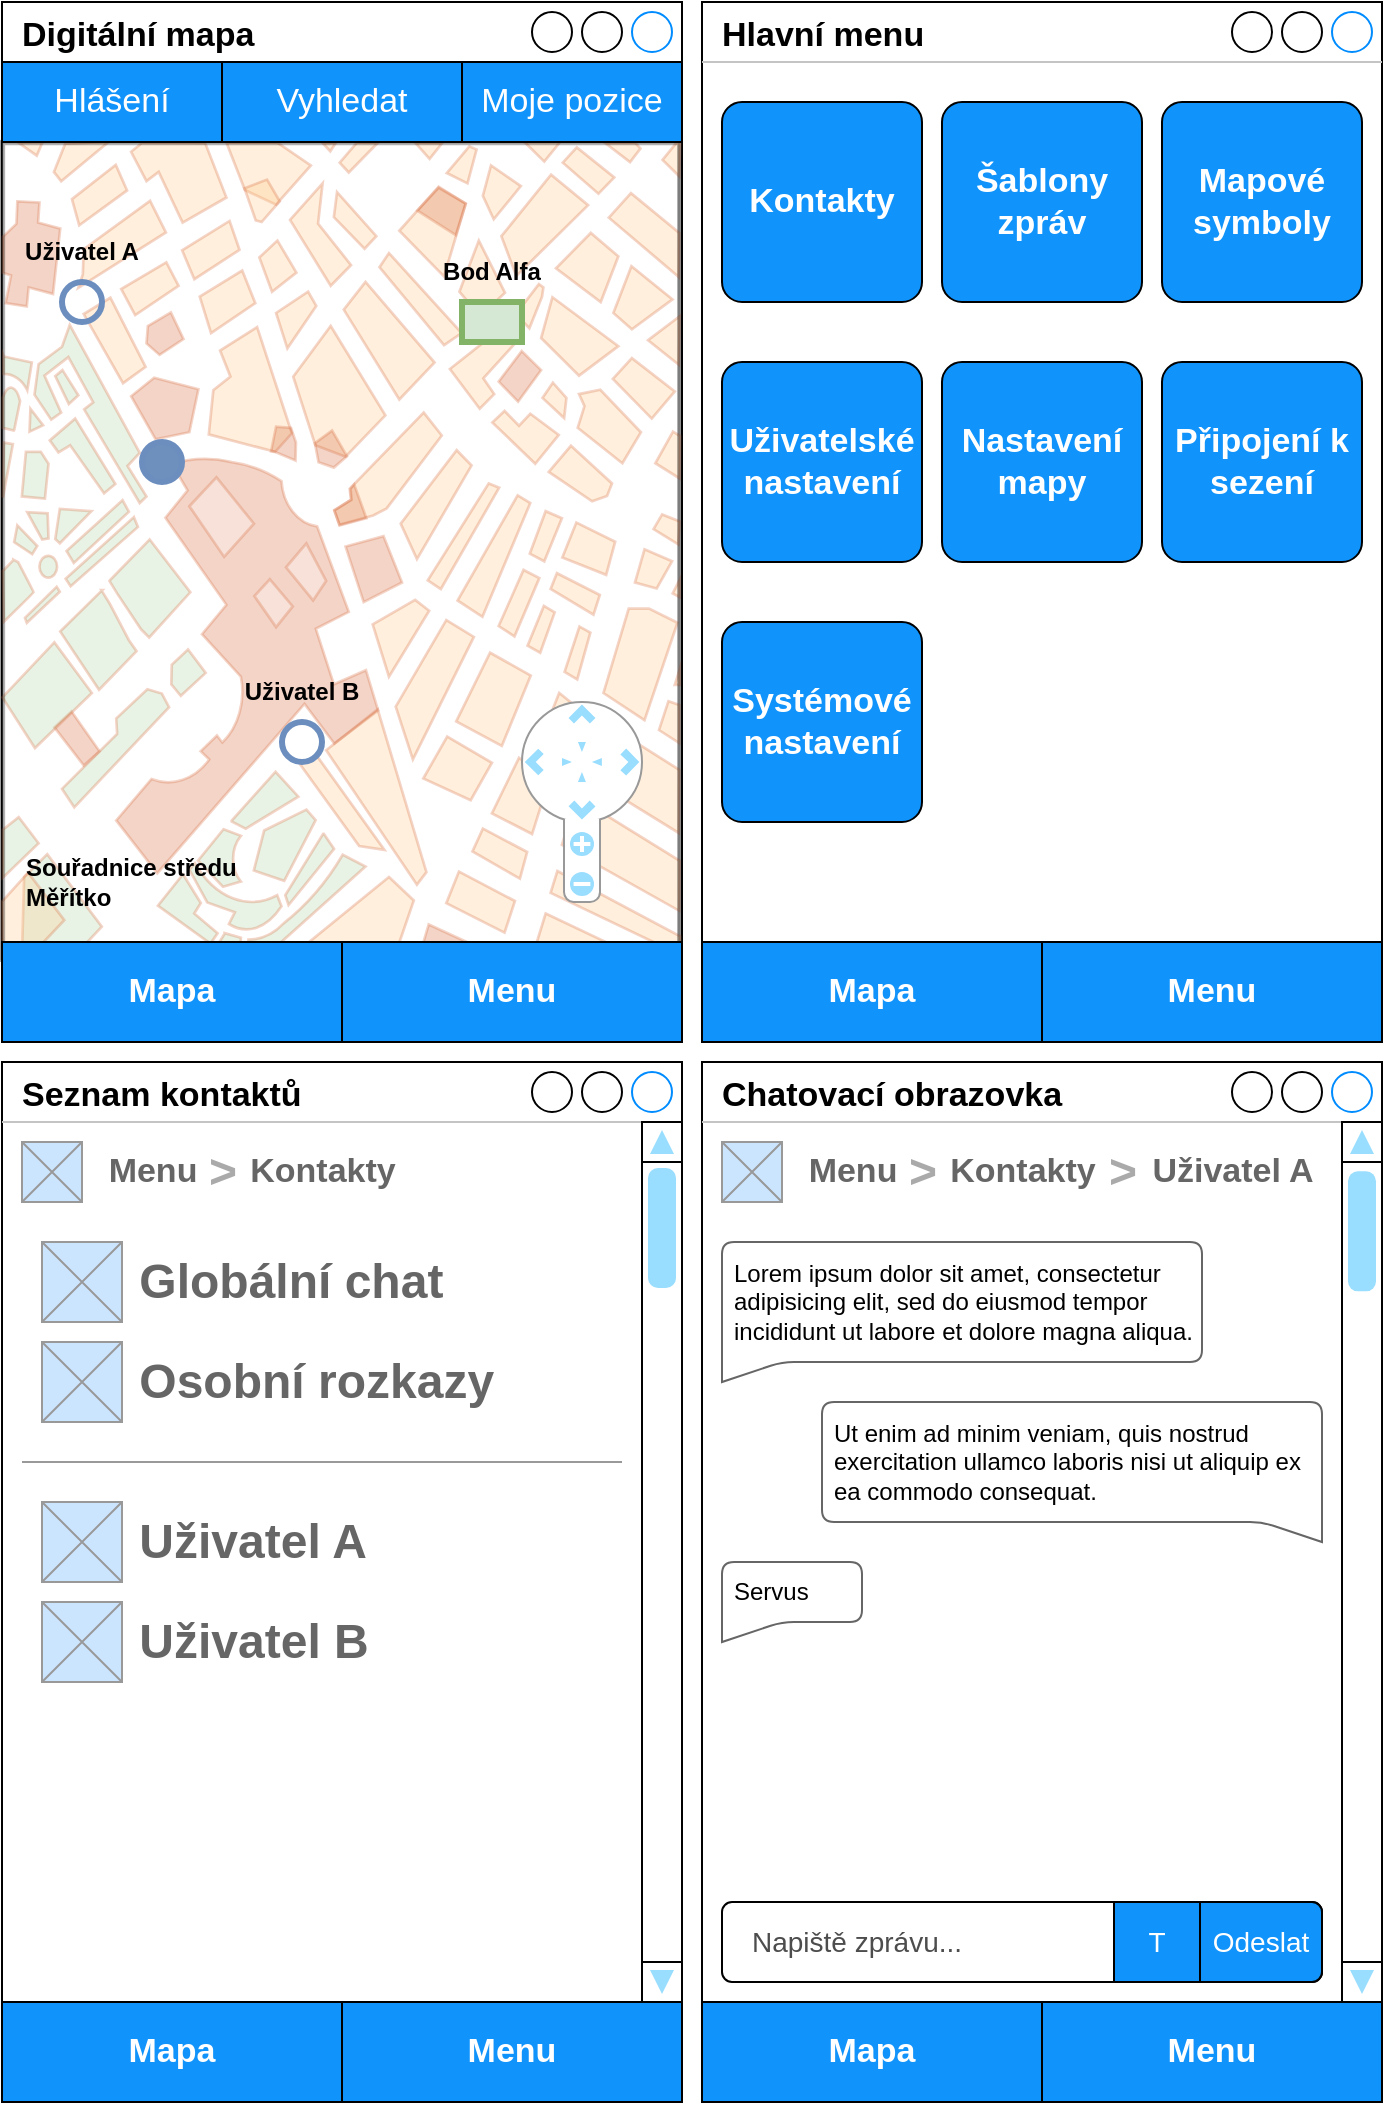 <mxfile version="22.1.13" type="device" pages="2">
  <diagram name="Stránka-1" id="wXX2trazdjOJ1I0KPVxf">
    <mxGraphModel dx="1793" dy="933" grid="1" gridSize="10" guides="1" tooltips="1" connect="1" arrows="1" fold="1" page="1" pageScale="1" pageWidth="827" pageHeight="1169" math="0" shadow="0">
      <root>
        <mxCell id="0" />
        <mxCell id="1" parent="0" />
        <mxCell id="GQ7bBWIwKiXTHCZu3XIU-1" value="&lt;b style=&quot;&quot;&gt;&lt;font color=&quot;#000000&quot;&gt;Digitální mapa&lt;/font&gt;&lt;/b&gt;" style="strokeWidth=1;shadow=0;dashed=0;align=center;html=1;shape=mxgraph.mockup.containers.window;align=left;verticalAlign=top;spacingLeft=8;strokeColor2=#008cff;strokeColor3=#c4c4c4;fontColor=#666666;mainText=;fontSize=17;labelBackgroundColor=none;whiteSpace=wrap;" parent="1" vertex="1">
          <mxGeometry width="340" height="520" as="geometry" />
        </mxCell>
        <mxCell id="GQ7bBWIwKiXTHCZu3XIU-12" value="" style="verticalLabelPosition=bottom;shadow=0;dashed=0;align=center;html=1;verticalAlign=top;strokeWidth=1;shape=mxgraph.mockup.misc.map;fontColor=default;opacity=30;" parent="1" vertex="1">
          <mxGeometry y="70" width="340" height="410" as="geometry" />
        </mxCell>
        <mxCell id="GQ7bBWIwKiXTHCZu3XIU-2" value="M" style="strokeWidth=1;shadow=0;dashed=0;align=center;html=1;shape=mxgraph.mockup.rrect;rSize=10;fillColor=#1093FA;strokeColor=default;" parent="1" vertex="1">
          <mxGeometry y="470" width="340" height="50" as="geometry" />
        </mxCell>
        <mxCell id="GQ7bBWIwKiXTHCZu3XIU-3" value="Menu" style="strokeColor=inherit;fillColor=inherit;gradientColor=inherit;strokeWidth=1;shadow=0;dashed=0;align=center;html=1;shape=mxgraph.mockup.rrect;rSize=0;fontSize=17;fontColor=#FFFFFF;fontStyle=1;resizeHeight=1;whiteSpace=wrap;" parent="GQ7bBWIwKiXTHCZu3XIU-2" vertex="1">
          <mxGeometry width="170" height="50" relative="1" as="geometry">
            <mxPoint x="170" as="offset" />
          </mxGeometry>
        </mxCell>
        <mxCell id="GQ7bBWIwKiXTHCZu3XIU-7" value="Mapa" style="strokeColor=inherit;fillColor=inherit;gradientColor=inherit;strokeWidth=1;shadow=0;dashed=0;align=center;html=1;shape=mxgraph.mockup.rrect;rSize=0;fontSize=17;fontColor=#FFFFFF;fontStyle=1;resizeHeight=1;whiteSpace=wrap;" parent="GQ7bBWIwKiXTHCZu3XIU-2" vertex="1">
          <mxGeometry width="170" height="50" as="geometry" />
        </mxCell>
        <mxCell id="GQ7bBWIwKiXTHCZu3XIU-8" value="" style="verticalLabelPosition=bottom;shadow=0;dashed=0;align=center;html=1;verticalAlign=top;strokeWidth=1;shape=mxgraph.mockup.navigation.mapNavigator;fillColor2=#99ddff;strokeColor2=none;strokeColor3=#ffffff;strokeColor=#999999;" parent="1" vertex="1">
          <mxGeometry x="260" y="350" width="60" height="100" as="geometry" />
        </mxCell>
        <mxCell id="GQ7bBWIwKiXTHCZu3XIU-26" value="Souřadnice středu&lt;br&gt;Měřítko" style="text;html=1;strokeColor=none;fillColor=none;align=left;verticalAlign=middle;whiteSpace=wrap;rounded=0;fontStyle=1" parent="1" vertex="1">
          <mxGeometry x="10" y="420" width="110" height="40" as="geometry" />
        </mxCell>
        <mxCell id="GQ7bBWIwKiXTHCZu3XIU-18" value="" style="strokeWidth=1;shadow=0;dashed=0;align=center;html=1;shape=mxgraph.mockup.forms.rrect;rSize=0;strokeColor=none;fillColor=#1093fa;fontColor=#FFFFFF;" parent="1" vertex="1">
          <mxGeometry y="30" width="340" height="40" as="geometry" />
        </mxCell>
        <mxCell id="GQ7bBWIwKiXTHCZu3XIU-19" value="Hlášení" style="strokeColor=default;fillColor=inherit;gradientColor=inherit;strokeWidth=1;shadow=0;dashed=0;align=center;html=1;shape=mxgraph.mockup.forms.rrect;rSize=0;fontSize=17;fontColor=#FFFFFF;whiteSpace=wrap;" parent="GQ7bBWIwKiXTHCZu3XIU-18" vertex="1">
          <mxGeometry width="110" height="40" as="geometry" />
        </mxCell>
        <mxCell id="GQ7bBWIwKiXTHCZu3XIU-20" value="Vyhledat" style="strokeColor=default;fillColor=inherit;gradientColor=inherit;strokeWidth=1;shadow=0;dashed=0;align=center;html=1;shape=mxgraph.mockup.forms.rrect;rSize=0;fontSize=17;fontColor=#FFFFFF;whiteSpace=wrap;" parent="GQ7bBWIwKiXTHCZu3XIU-18" vertex="1">
          <mxGeometry x="110" width="120" height="40" as="geometry" />
        </mxCell>
        <mxCell id="GQ7bBWIwKiXTHCZu3XIU-21" value="Moje pozice" style="strokeColor=default;fillColor=inherit;gradientColor=inherit;strokeWidth=1;shadow=0;dashed=0;align=center;html=1;shape=mxgraph.mockup.forms.rrect;rSize=0;fontSize=17;fontColor=#FFFFFF;whiteSpace=wrap;" parent="GQ7bBWIwKiXTHCZu3XIU-18" vertex="1">
          <mxGeometry x="230" width="110" height="40" as="geometry" />
        </mxCell>
        <mxCell id="GQ7bBWIwKiXTHCZu3XIU-27" value="" style="ellipse;whiteSpace=wrap;html=1;aspect=fixed;fillColor=#6d90bc;strokeColor=#6c8ebf;strokeWidth=3;" parent="1" vertex="1">
          <mxGeometry x="70" y="220" width="20" height="20" as="geometry" />
        </mxCell>
        <mxCell id="GQ7bBWIwKiXTHCZu3XIU-28" value="" style="ellipse;whiteSpace=wrap;html=1;aspect=fixed;fillColor=default;strokeColor=#6c8ebf;strokeWidth=3;" parent="1" vertex="1">
          <mxGeometry x="140" y="360" width="20" height="20" as="geometry" />
        </mxCell>
        <mxCell id="GQ7bBWIwKiXTHCZu3XIU-29" value="" style="ellipse;whiteSpace=wrap;html=1;aspect=fixed;fillColor=none;strokeColor=#6c8ebf;strokeWidth=3;" parent="1" vertex="1">
          <mxGeometry x="30" y="140" width="20" height="20" as="geometry" />
        </mxCell>
        <mxCell id="GQ7bBWIwKiXTHCZu3XIU-30" value="" style="rounded=0;whiteSpace=wrap;html=1;fillColor=#d5e8d4;strokeColor=#82b366;strokeWidth=3;" parent="1" vertex="1">
          <mxGeometry x="230" y="150" width="30" height="20" as="geometry" />
        </mxCell>
        <mxCell id="GQ7bBWIwKiXTHCZu3XIU-31" value="Uživatel A" style="text;html=1;strokeColor=none;fillColor=none;align=center;verticalAlign=middle;whiteSpace=wrap;rounded=0;fontStyle=1" parent="1" vertex="1">
          <mxGeometry x="10" y="110" width="60" height="30" as="geometry" />
        </mxCell>
        <mxCell id="GQ7bBWIwKiXTHCZu3XIU-32" value="Uživatel B" style="text;html=1;strokeColor=none;fillColor=none;align=center;verticalAlign=middle;whiteSpace=wrap;rounded=0;fontStyle=1" parent="1" vertex="1">
          <mxGeometry x="120" y="330" width="60" height="30" as="geometry" />
        </mxCell>
        <mxCell id="GQ7bBWIwKiXTHCZu3XIU-33" value="Bod Alfa" style="text;html=1;strokeColor=none;fillColor=none;align=center;verticalAlign=middle;whiteSpace=wrap;rounded=0;fontStyle=1" parent="1" vertex="1">
          <mxGeometry x="215" y="120" width="60" height="30" as="geometry" />
        </mxCell>
        <mxCell id="IEfjwR9wJfI03sF2gvPT-1" value="&lt;b style=&quot;&quot;&gt;&lt;font color=&quot;#000000&quot;&gt;Hlavní menu&lt;/font&gt;&lt;/b&gt;" style="strokeWidth=1;shadow=0;dashed=0;align=center;html=1;shape=mxgraph.mockup.containers.window;align=left;verticalAlign=top;spacingLeft=8;strokeColor2=#008cff;strokeColor3=#c4c4c4;fontColor=#666666;mainText=;fontSize=17;labelBackgroundColor=none;whiteSpace=wrap;" parent="1" vertex="1">
          <mxGeometry x="350" width="340" height="520" as="geometry" />
        </mxCell>
        <mxCell id="IEfjwR9wJfI03sF2gvPT-2" value="" style="strokeWidth=1;shadow=0;dashed=0;align=center;html=1;shape=mxgraph.mockup.rrect;rSize=10;fillColor=#1093FA;strokeColor=default;" parent="1" vertex="1">
          <mxGeometry x="350" y="470" width="340" height="50" as="geometry" />
        </mxCell>
        <mxCell id="IEfjwR9wJfI03sF2gvPT-3" value="Menu" style="strokeColor=inherit;fillColor=inherit;gradientColor=inherit;strokeWidth=1;shadow=0;dashed=0;align=center;html=1;shape=mxgraph.mockup.rrect;rSize=0;fontSize=17;fontColor=#FFFFFF;fontStyle=1;resizeHeight=1;whiteSpace=wrap;" parent="IEfjwR9wJfI03sF2gvPT-2" vertex="1">
          <mxGeometry width="170" height="50" relative="1" as="geometry">
            <mxPoint x="170" as="offset" />
          </mxGeometry>
        </mxCell>
        <mxCell id="IEfjwR9wJfI03sF2gvPT-4" value="Mapa" style="strokeColor=inherit;fillColor=inherit;gradientColor=inherit;strokeWidth=1;shadow=0;dashed=0;align=center;html=1;shape=mxgraph.mockup.rrect;rSize=0;fontSize=17;fontColor=#FFFFFF;fontStyle=1;resizeHeight=1;whiteSpace=wrap;" parent="IEfjwR9wJfI03sF2gvPT-2" vertex="1">
          <mxGeometry width="170" height="50" as="geometry" />
        </mxCell>
        <mxCell id="IEfjwR9wJfI03sF2gvPT-5" value="Kontakty" style="strokeWidth=1;shadow=0;dashed=0;align=center;html=1;shape=mxgraph.mockup.buttons.button;strokeColor=default;fontColor=#ffffff;mainText=;buttonStyle=round;fontSize=17;fontStyle=1;fillColor=#1093FA;whiteSpace=wrap;" parent="1" vertex="1">
          <mxGeometry x="360" y="50" width="100" height="100" as="geometry" />
        </mxCell>
        <mxCell id="IEfjwR9wJfI03sF2gvPT-6" value="Šablony zpráv" style="strokeWidth=1;shadow=0;dashed=0;align=center;html=1;shape=mxgraph.mockup.buttons.button;strokeColor=default;fontColor=#ffffff;mainText=;buttonStyle=round;fontSize=17;fontStyle=1;fillColor=#1093FA;whiteSpace=wrap;" parent="1" vertex="1">
          <mxGeometry x="470" y="50" width="100" height="100" as="geometry" />
        </mxCell>
        <mxCell id="IEfjwR9wJfI03sF2gvPT-7" value="Mapové symboly" style="strokeWidth=1;shadow=0;dashed=0;align=center;html=1;shape=mxgraph.mockup.buttons.button;strokeColor=default;fontColor=#ffffff;mainText=;buttonStyle=round;fontSize=17;fontStyle=1;fillColor=#1093FA;whiteSpace=wrap;" parent="1" vertex="1">
          <mxGeometry x="580" y="50" width="100" height="100" as="geometry" />
        </mxCell>
        <mxCell id="IEfjwR9wJfI03sF2gvPT-8" value="Uživatelské nastavení" style="strokeWidth=1;shadow=0;dashed=0;align=center;html=1;shape=mxgraph.mockup.buttons.button;strokeColor=default;fontColor=#ffffff;mainText=;buttonStyle=round;fontSize=17;fontStyle=1;fillColor=#1093FA;whiteSpace=wrap;" parent="1" vertex="1">
          <mxGeometry x="360" y="180" width="100" height="100" as="geometry" />
        </mxCell>
        <mxCell id="IEfjwR9wJfI03sF2gvPT-9" value="Nastavení mapy" style="strokeWidth=1;shadow=0;dashed=0;align=center;html=1;shape=mxgraph.mockup.buttons.button;strokeColor=default;fontColor=#ffffff;mainText=;buttonStyle=round;fontSize=17;fontStyle=1;fillColor=#1093FA;whiteSpace=wrap;" parent="1" vertex="1">
          <mxGeometry x="470" y="180" width="100" height="100" as="geometry" />
        </mxCell>
        <mxCell id="IEfjwR9wJfI03sF2gvPT-10" value="Připojení k sezení" style="strokeWidth=1;shadow=0;dashed=0;align=center;html=1;shape=mxgraph.mockup.buttons.button;strokeColor=default;fontColor=#ffffff;mainText=;buttonStyle=round;fontSize=17;fontStyle=1;fillColor=#1093FA;whiteSpace=wrap;" parent="1" vertex="1">
          <mxGeometry x="580" y="180" width="100" height="100" as="geometry" />
        </mxCell>
        <mxCell id="IEfjwR9wJfI03sF2gvPT-11" value="Systémové nastavení" style="strokeWidth=1;shadow=0;dashed=0;align=center;html=1;shape=mxgraph.mockup.buttons.button;strokeColor=default;fontColor=#ffffff;mainText=;buttonStyle=round;fontSize=17;fontStyle=1;fillColor=#1093FA;whiteSpace=wrap;" parent="1" vertex="1">
          <mxGeometry x="360" y="310" width="100" height="100" as="geometry" />
        </mxCell>
        <mxCell id="JDTrWuSzX2jGv_kYJbEN-19" value="&lt;b style=&quot;&quot;&gt;&lt;font color=&quot;#000000&quot;&gt;Seznam kontaktů&lt;/font&gt;&lt;/b&gt;" style="strokeWidth=1;shadow=0;dashed=0;align=center;html=1;shape=mxgraph.mockup.containers.window;align=left;verticalAlign=top;spacingLeft=8;strokeColor2=#008cff;strokeColor3=#c4c4c4;fontColor=#666666;mainText=;fontSize=17;labelBackgroundColor=none;whiteSpace=wrap;strokeColor=default;" parent="1" vertex="1">
          <mxGeometry y="530" width="340" height="520" as="geometry" />
        </mxCell>
        <mxCell id="JDTrWuSzX2jGv_kYJbEN-20" value="" style="verticalLabelPosition=bottom;shadow=0;dashed=0;align=center;html=1;verticalAlign=top;strokeWidth=1;shape=mxgraph.mockup.navigation.scrollBar;strokeColor=default;barPos=99.118;fillColor2=#99ddff;strokeColor2=none;direction=north;" parent="1" vertex="1">
          <mxGeometry x="320" y="560" width="20" height="440" as="geometry" />
        </mxCell>
        <mxCell id="JDTrWuSzX2jGv_kYJbEN-21" value="" style="strokeWidth=1;shadow=0;dashed=0;align=center;html=1;shape=mxgraph.mockup.rrect;rSize=10;fillColor=#1093FA;strokeColor=default;" parent="1" vertex="1">
          <mxGeometry y="1000" width="340" height="50" as="geometry" />
        </mxCell>
        <mxCell id="JDTrWuSzX2jGv_kYJbEN-22" value="Menu" style="strokeColor=inherit;fillColor=inherit;gradientColor=inherit;strokeWidth=1;shadow=0;dashed=0;align=center;html=1;shape=mxgraph.mockup.rrect;rSize=0;fontSize=17;fontColor=#FFFFFF;fontStyle=1;resizeHeight=1;whiteSpace=wrap;" parent="JDTrWuSzX2jGv_kYJbEN-21" vertex="1">
          <mxGeometry width="170" height="50" relative="1" as="geometry">
            <mxPoint x="170" as="offset" />
          </mxGeometry>
        </mxCell>
        <mxCell id="JDTrWuSzX2jGv_kYJbEN-23" value="Mapa" style="strokeColor=inherit;fillColor=inherit;gradientColor=inherit;strokeWidth=1;shadow=0;dashed=0;align=center;html=1;shape=mxgraph.mockup.rrect;rSize=0;fontSize=17;fontColor=#FFFFFF;fontStyle=1;resizeHeight=1;whiteSpace=wrap;" parent="JDTrWuSzX2jGv_kYJbEN-21" vertex="1">
          <mxGeometry width="170" height="50" as="geometry" />
        </mxCell>
        <mxCell id="JDTrWuSzX2jGv_kYJbEN-24" value="Menu" style="strokeWidth=1;shadow=0;dashed=0;align=center;html=1;shape=mxgraph.mockup.navigation.anchor;fontSize=17;fontColor=#666666;fontStyle=1;" parent="1" vertex="1">
          <mxGeometry x="50" y="570" width="50" height="30" as="geometry" />
        </mxCell>
        <mxCell id="JDTrWuSzX2jGv_kYJbEN-25" value="&gt;" style="strokeWidth=1;shadow=0;dashed=0;align=center;html=1;shape=mxgraph.mockup.navigation.anchor;fontSize=24;fontColor=#aaaaaa;fontStyle=1;" parent="1" vertex="1">
          <mxGeometry x="100" y="570" width="20" height="30" as="geometry" />
        </mxCell>
        <mxCell id="JDTrWuSzX2jGv_kYJbEN-26" value="Kontakty" style="strokeWidth=1;shadow=0;dashed=0;align=center;html=1;shape=mxgraph.mockup.navigation.anchor;fontSize=17;fontColor=#666666;fontStyle=1;" parent="1" vertex="1">
          <mxGeometry x="120" y="570" width="80" height="30" as="geometry" />
        </mxCell>
        <mxCell id="JDTrWuSzX2jGv_kYJbEN-27" value="" style="verticalLabelPosition=bottom;shadow=0;dashed=0;align=center;html=1;verticalAlign=top;strokeWidth=1;shape=mxgraph.mockup.graphics.simpleIcon;strokeColor=#999999;fillColor=#CCE5FF;" parent="1" vertex="1">
          <mxGeometry x="10" y="570" width="30" height="30" as="geometry" />
        </mxCell>
        <mxCell id="JDTrWuSzX2jGv_kYJbEN-28" value="" style="verticalLabelPosition=bottom;shadow=0;dashed=0;align=center;html=1;verticalAlign=top;strokeWidth=1;shape=mxgraph.mockup.graphics.simpleIcon;strokeColor=#999999;fillColor=#CCE5FF;" parent="1" vertex="1">
          <mxGeometry x="20" y="620" width="40" height="40" as="geometry" />
        </mxCell>
        <mxCell id="JDTrWuSzX2jGv_kYJbEN-29" value="&amp;nbsp;Globální chat" style="text;html=1;strokeColor=none;fillColor=none;align=left;verticalAlign=middle;whiteSpace=wrap;rounded=0;fontStyle=1;fontSize=24;fontColor=#666666;" parent="1" vertex="1">
          <mxGeometry x="60" y="620" width="240" height="40" as="geometry" />
        </mxCell>
        <mxCell id="JDTrWuSzX2jGv_kYJbEN-30" value="" style="verticalLabelPosition=bottom;shadow=0;dashed=0;align=center;html=1;verticalAlign=top;strokeWidth=1;shape=mxgraph.mockup.graphics.simpleIcon;strokeColor=#999999;fillColor=#CCE5FF;" parent="1" vertex="1">
          <mxGeometry x="20" y="670" width="40" height="40" as="geometry" />
        </mxCell>
        <mxCell id="JDTrWuSzX2jGv_kYJbEN-31" value="&amp;nbsp;Osobní rozkazy" style="text;html=1;strokeColor=none;fillColor=none;align=left;verticalAlign=middle;whiteSpace=wrap;rounded=0;fontStyle=1;fontSize=24;fontColor=#666666;" parent="1" vertex="1">
          <mxGeometry x="60" y="670" width="240" height="40" as="geometry" />
        </mxCell>
        <mxCell id="JDTrWuSzX2jGv_kYJbEN-32" value="" style="verticalLabelPosition=bottom;shadow=0;dashed=0;align=center;html=1;verticalAlign=top;strokeWidth=1;shape=mxgraph.mockup.markup.line;strokeColor=#999999;" parent="1" vertex="1">
          <mxGeometry x="10" y="720" width="300" height="20" as="geometry" />
        </mxCell>
        <mxCell id="JDTrWuSzX2jGv_kYJbEN-33" value="" style="verticalLabelPosition=bottom;shadow=0;dashed=0;align=center;html=1;verticalAlign=top;strokeWidth=1;shape=mxgraph.mockup.graphics.simpleIcon;strokeColor=#999999;fillColor=#CCE5FF;" parent="1" vertex="1">
          <mxGeometry x="20" y="750" width="40" height="40" as="geometry" />
        </mxCell>
        <mxCell id="JDTrWuSzX2jGv_kYJbEN-34" value="&amp;nbsp;Uživatel A" style="text;html=1;strokeColor=none;fillColor=none;align=left;verticalAlign=middle;whiteSpace=wrap;rounded=0;fontStyle=1;fontSize=24;fontColor=#666666;" parent="1" vertex="1">
          <mxGeometry x="60" y="750" width="240" height="40" as="geometry" />
        </mxCell>
        <mxCell id="JDTrWuSzX2jGv_kYJbEN-35" value="" style="verticalLabelPosition=bottom;shadow=0;dashed=0;align=center;html=1;verticalAlign=top;strokeWidth=1;shape=mxgraph.mockup.graphics.simpleIcon;strokeColor=#999999;fillColor=#CCE5FF;" parent="1" vertex="1">
          <mxGeometry x="20" y="800" width="40" height="40" as="geometry" />
        </mxCell>
        <mxCell id="JDTrWuSzX2jGv_kYJbEN-36" value="&amp;nbsp;Uživatel B" style="text;html=1;strokeColor=none;fillColor=none;align=left;verticalAlign=middle;whiteSpace=wrap;rounded=0;fontStyle=1;fontSize=24;fontColor=#666666;" parent="1" vertex="1">
          <mxGeometry x="60" y="800" width="240" height="40" as="geometry" />
        </mxCell>
        <mxCell id="IhkZbZOMqd7OkXrAbszF-1" value="&lt;b&gt;&lt;font color=&quot;#000000&quot;&gt;Chatovací obrazovka&lt;/font&gt;&lt;/b&gt;" style="strokeWidth=1;shadow=0;dashed=0;align=center;html=1;shape=mxgraph.mockup.containers.window;align=left;verticalAlign=top;spacingLeft=8;strokeColor2=#008cff;strokeColor3=#c4c4c4;fontColor=#666666;mainText=;fontSize=17;labelBackgroundColor=none;whiteSpace=wrap;" parent="1" vertex="1">
          <mxGeometry x="350" y="530" width="340" height="520" as="geometry" />
        </mxCell>
        <mxCell id="IhkZbZOMqd7OkXrAbszF-2" value="" style="strokeWidth=1;shadow=0;dashed=0;align=center;html=1;shape=mxgraph.mockup.rrect;rSize=10;fillColor=#1093FA;strokeColor=default;fontColor=#FFFFFF;" parent="1" vertex="1">
          <mxGeometry x="350" y="1000" width="340" height="50" as="geometry" />
        </mxCell>
        <mxCell id="IhkZbZOMqd7OkXrAbszF-3" value="Menu" style="strokeColor=inherit;fillColor=inherit;gradientColor=inherit;strokeWidth=1;shadow=0;dashed=0;align=center;html=1;shape=mxgraph.mockup.rrect;rSize=0;fontSize=17;fontColor=#FFFFFF;fontStyle=1;resizeHeight=1;whiteSpace=wrap;" parent="IhkZbZOMqd7OkXrAbszF-2" vertex="1">
          <mxGeometry width="170" height="50" relative="1" as="geometry">
            <mxPoint x="170" as="offset" />
          </mxGeometry>
        </mxCell>
        <mxCell id="IhkZbZOMqd7OkXrAbszF-4" value="Mapa" style="strokeColor=inherit;fillColor=inherit;gradientColor=inherit;strokeWidth=1;shadow=0;dashed=0;align=center;html=1;shape=mxgraph.mockup.rrect;rSize=0;fontSize=17;fontColor=#FFFFFF;fontStyle=1;resizeHeight=1;whiteSpace=wrap;" parent="IhkZbZOMqd7OkXrAbszF-2" vertex="1">
          <mxGeometry width="170" height="50" as="geometry" />
        </mxCell>
        <mxCell id="IhkZbZOMqd7OkXrAbszF-5" value="Menu" style="strokeWidth=1;shadow=0;dashed=0;align=center;html=1;shape=mxgraph.mockup.navigation.anchor;fontSize=17;fontColor=#666666;fontStyle=1;" parent="1" vertex="1">
          <mxGeometry x="400" y="570" width="50" height="30" as="geometry" />
        </mxCell>
        <mxCell id="IhkZbZOMqd7OkXrAbszF-6" value="&gt;" style="strokeWidth=1;shadow=0;dashed=0;align=center;html=1;shape=mxgraph.mockup.navigation.anchor;fontSize=24;fontColor=#aaaaaa;fontStyle=1;" parent="1" vertex="1">
          <mxGeometry x="450" y="570" width="20" height="30" as="geometry" />
        </mxCell>
        <mxCell id="IhkZbZOMqd7OkXrAbszF-7" value="Kontakty" style="strokeWidth=1;shadow=0;dashed=0;align=center;html=1;shape=mxgraph.mockup.navigation.anchor;fontSize=17;fontColor=#666666;fontStyle=1;" parent="1" vertex="1">
          <mxGeometry x="470" y="570" width="80" height="30" as="geometry" />
        </mxCell>
        <mxCell id="IhkZbZOMqd7OkXrAbszF-8" value="&gt;" style="strokeWidth=1;shadow=0;dashed=0;align=center;html=1;shape=mxgraph.mockup.navigation.anchor;fontSize=24;fontColor=#aaaaaa;fontStyle=1;" parent="1" vertex="1">
          <mxGeometry x="550" y="570" width="20" height="30" as="geometry" />
        </mxCell>
        <mxCell id="IhkZbZOMqd7OkXrAbszF-9" value="Uživatel A" style="strokeWidth=1;shadow=0;dashed=0;align=center;html=1;shape=mxgraph.mockup.navigation.anchor;fontSize=17;fontColor=#666666;fontStyle=1;" parent="1" vertex="1">
          <mxGeometry x="570" y="570" width="90" height="30" as="geometry" />
        </mxCell>
        <mxCell id="IhkZbZOMqd7OkXrAbszF-10" value="" style="verticalLabelPosition=bottom;shadow=0;dashed=0;align=center;html=1;verticalAlign=top;strokeWidth=1;shape=mxgraph.mockup.graphics.simpleIcon;strokeColor=#999999;fillColor=#CCE5FF;" parent="1" vertex="1">
          <mxGeometry x="360" y="570" width="30" height="30" as="geometry" />
        </mxCell>
        <mxCell id="IhkZbZOMqd7OkXrAbszF-11" value="" style="verticalLabelPosition=bottom;shadow=0;dashed=0;align=center;html=1;verticalAlign=top;strokeWidth=1;shape=mxgraph.mockup.navigation.scrollBar;strokeColor=default;barPos=98.627;fillColor2=#99ddff;strokeColor2=none;direction=north;" parent="1" vertex="1">
          <mxGeometry x="670" y="560" width="20" height="440" as="geometry" />
        </mxCell>
        <mxCell id="IhkZbZOMqd7OkXrAbszF-12" value="&lt;font color=&quot;#4d4d4d&quot;&gt;Napiště zprávu...&lt;/font&gt;" style="html=1;shadow=0;dashed=0;shape=mxgraph.bootstrap.rrect;rSize=5;strokeColor=default;html=1;whiteSpace=wrap;fillColor=#FFFFFF;fontColor=#FFFFFF;align=left;spacing=15;fontSize=14;" parent="1" vertex="1">
          <mxGeometry x="360" y="950" width="300" height="40" as="geometry" />
        </mxCell>
        <mxCell id="IhkZbZOMqd7OkXrAbszF-13" value="Odeslat" style="html=1;shadow=0;dashed=0;shape=mxgraph.bootstrap.rightButton;strokeColor=default;gradientColor=inherit;fontColor=inherit;fillColor=#1093FA;rSize=5;perimeter=none;whiteSpace=wrap;resizeHeight=1;fontSize=14;align=center;spacing=15;" parent="IhkZbZOMqd7OkXrAbszF-12" vertex="1">
          <mxGeometry x="1" width="61" height="40" relative="1" as="geometry">
            <mxPoint x="-61" as="offset" />
          </mxGeometry>
        </mxCell>
        <mxCell id="IhkZbZOMqd7OkXrAbszF-14" value="T" style="html=1;shadow=0;dashed=0;strokeColor=default;gradientColor=inherit;fontColor=inherit;fillColor=#1093FA;perimeter=none;whiteSpace=wrap;resizeHeight=1;fontSize=14;align=center;spacing=15;" parent="IhkZbZOMqd7OkXrAbszF-12" vertex="1">
          <mxGeometry x="1" width="43" height="40" relative="1" as="geometry">
            <mxPoint x="-104" as="offset" />
          </mxGeometry>
        </mxCell>
        <mxCell id="IhkZbZOMqd7OkXrAbszF-15" value="Lorem ipsum dolor sit amet, consectetur adipisicing elit, sed do eiusmod tempor incididunt ut labore et dolore magna aliqua." style="shape=callout;whiteSpace=wrap;html=1;perimeter=calloutPerimeter;size=10;position=0;base=30;position2=0;rounded=1;arcSize=12;strokeColor=#666666;align=left;verticalAlign=middle;spacingLeft=4;" parent="1" vertex="1">
          <mxGeometry x="360" y="620" width="240" height="70" as="geometry" />
        </mxCell>
        <mxCell id="IhkZbZOMqd7OkXrAbszF-16" value="Ut enim ad minim veniam, quis nostrud exercitation ullamco laboris nisi ut aliquip ex ea commodo consequat." style="shape=callout;whiteSpace=wrap;html=1;perimeter=calloutPerimeter;size=10;position=0.88;base=240;position2=1;rounded=1;arcSize=12;strokeColor=#666666;align=left;verticalAlign=middle;spacingLeft=4;" parent="1" vertex="1">
          <mxGeometry x="410" y="700" width="250" height="70" as="geometry" />
        </mxCell>
        <mxCell id="IhkZbZOMqd7OkXrAbszF-17" value="Servus" style="shape=callout;whiteSpace=wrap;html=1;perimeter=calloutPerimeter;size=10;position=0;base=30;position2=0;rounded=1;arcSize=12;strokeColor=#666666;align=left;verticalAlign=middle;spacingLeft=4;" parent="1" vertex="1">
          <mxGeometry x="360" y="780" width="70" height="40" as="geometry" />
        </mxCell>
      </root>
    </mxGraphModel>
  </diagram>
  <diagram id="-qrOtkm1TOo4jTx6ikzu" name="Stránka-2">
    <mxGraphModel dx="1195" dy="632" grid="1" gridSize="10" guides="1" tooltips="1" connect="1" arrows="1" fold="1" page="1" pageScale="1" pageWidth="827" pageHeight="1169" math="0" shadow="0">
      <root>
        <mxCell id="0" />
        <mxCell id="1" parent="0" />
      </root>
    </mxGraphModel>
  </diagram>
</mxfile>
